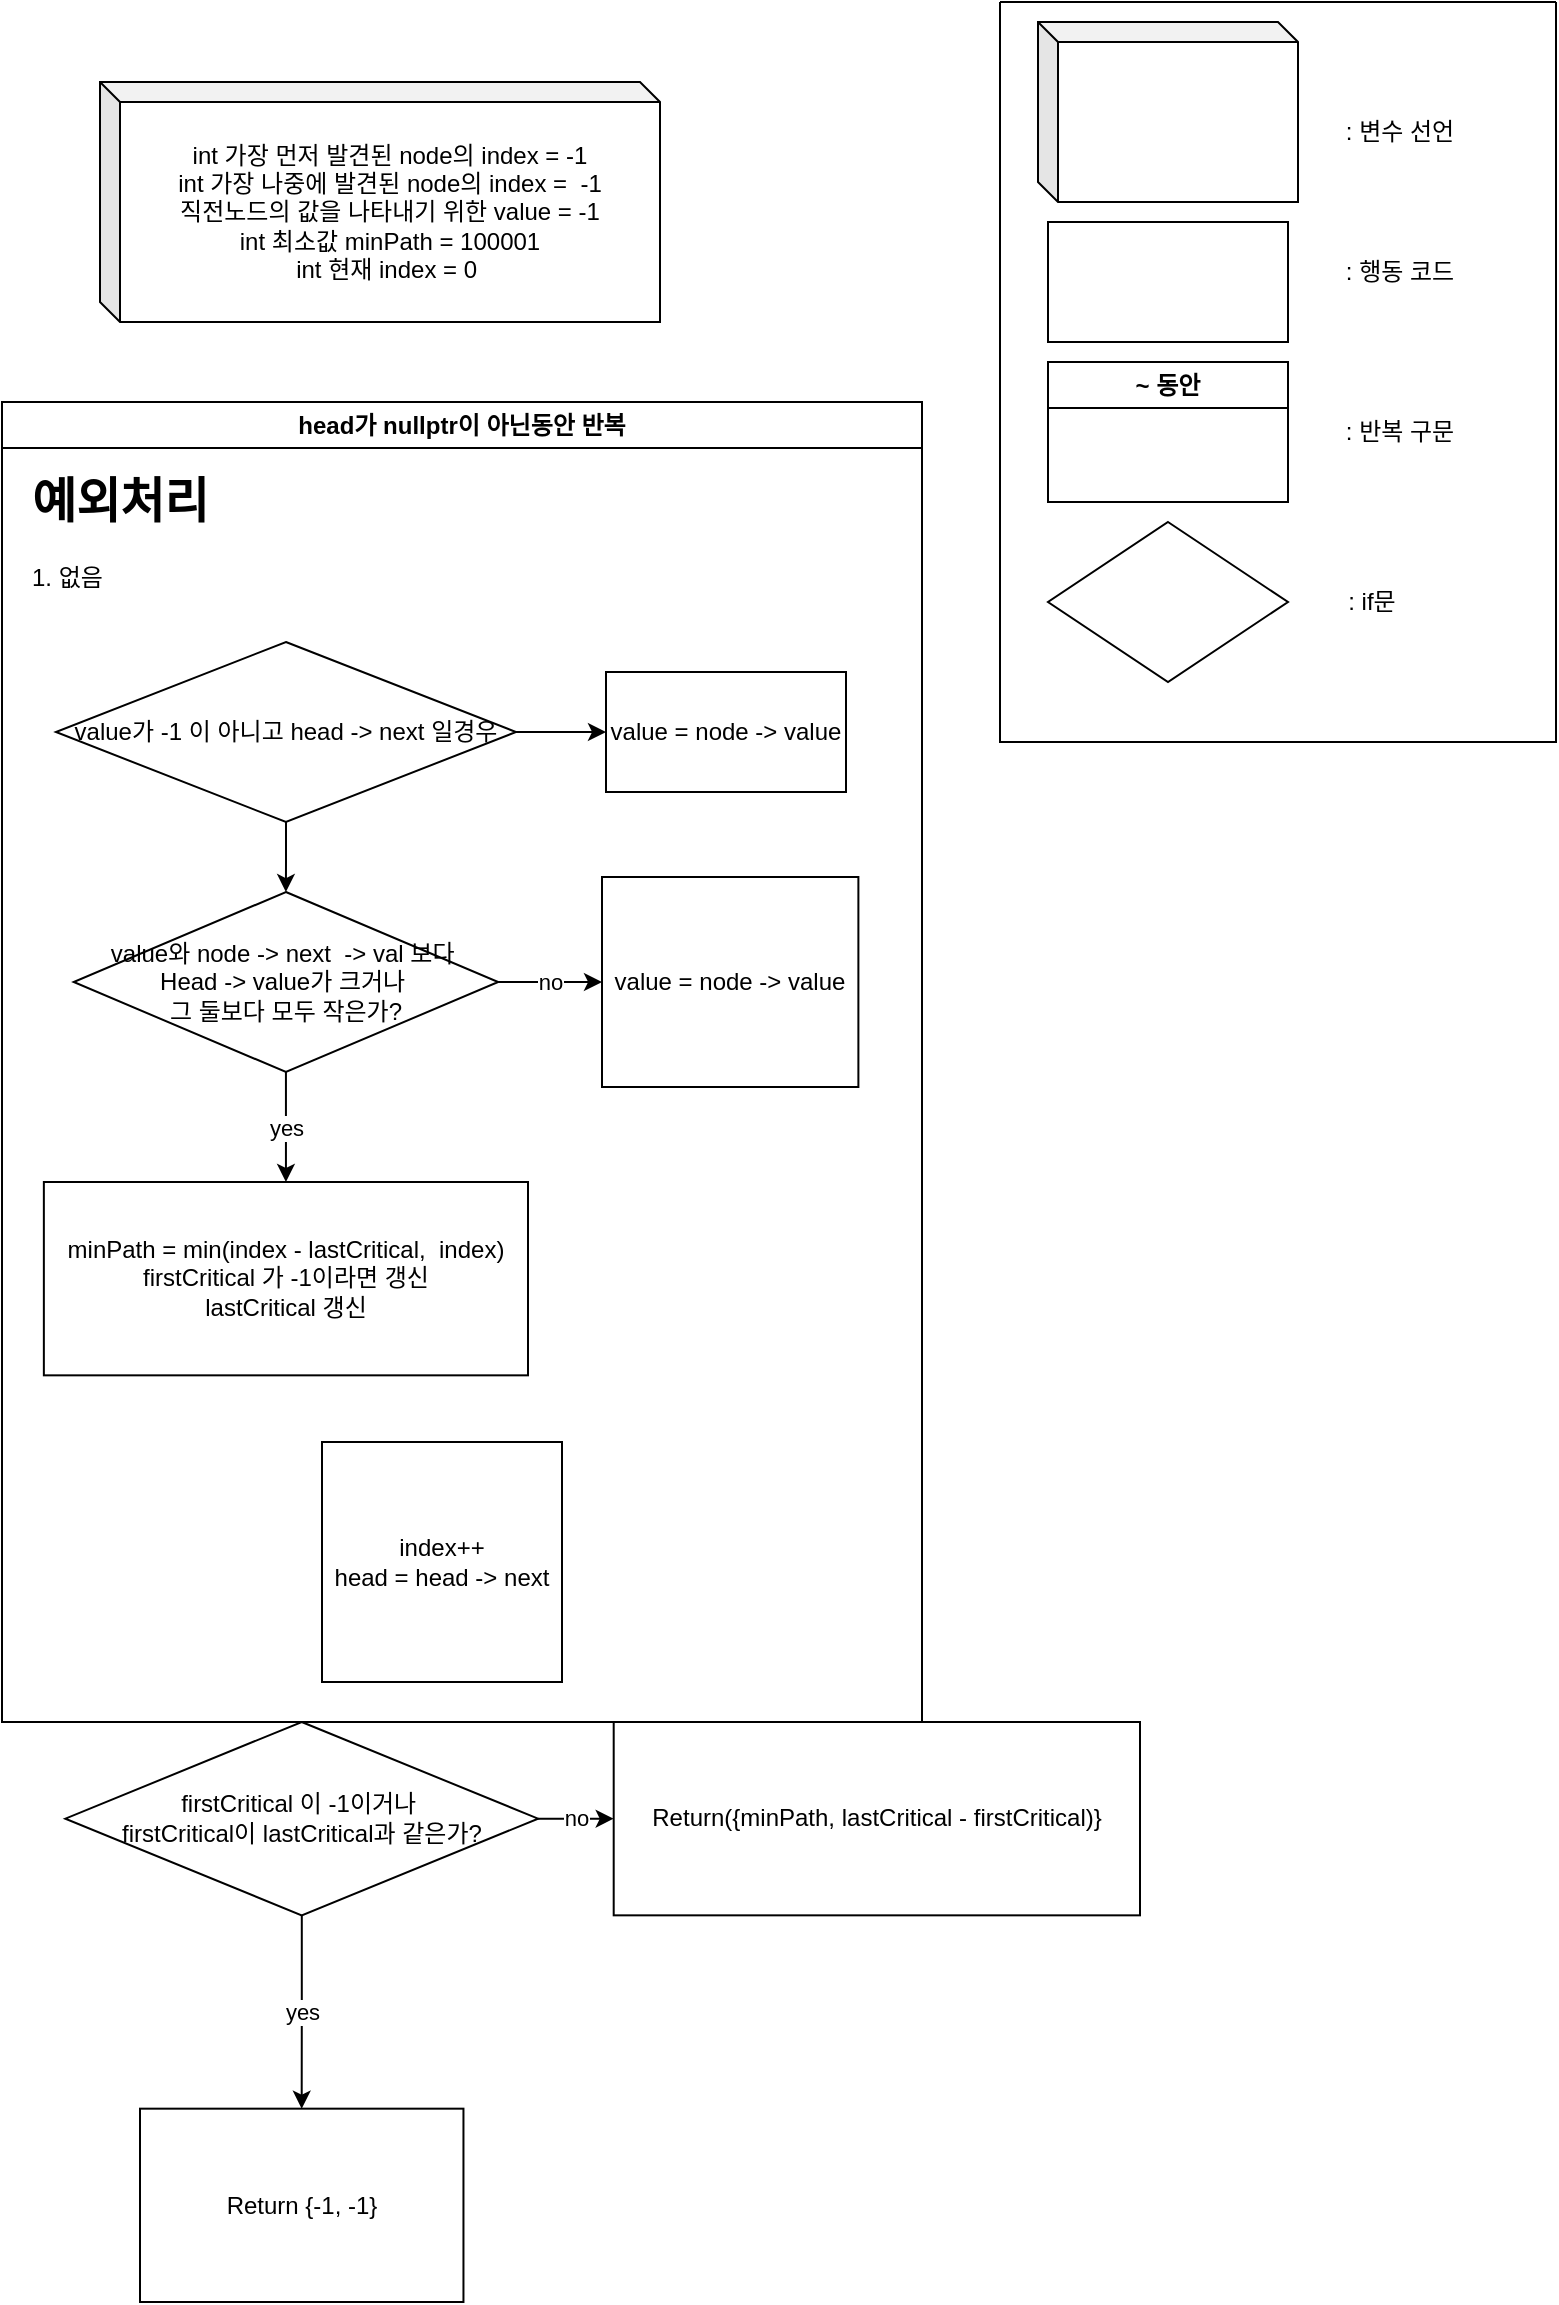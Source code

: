 <mxfile version="22.1.16" type="device">
  <diagram name="페이지-1" id="gMVFmzeLt1JNr3CZEQuN">
    <mxGraphModel dx="1124" dy="679" grid="1" gridSize="10" guides="1" tooltips="1" connect="1" arrows="1" fold="1" page="1" pageScale="1" pageWidth="827" pageHeight="1169" math="0" shadow="0">
      <root>
        <mxCell id="0" />
        <mxCell id="1" parent="0" />
        <mxCell id="9pRXUttTpRDvOd-fpQAW-1" value="" style="swimlane;startSize=0;" vertex="1" parent="1">
          <mxGeometry x="540" y="10" width="278" height="370" as="geometry" />
        </mxCell>
        <mxCell id="9pRXUttTpRDvOd-fpQAW-2" value=": 변수 선언" style="text;html=1;align=center;verticalAlign=middle;whiteSpace=wrap;rounded=0;" vertex="1" parent="9pRXUttTpRDvOd-fpQAW-1">
          <mxGeometry x="170" y="50" width="60" height="30" as="geometry" />
        </mxCell>
        <mxCell id="9pRXUttTpRDvOd-fpQAW-3" value="" style="rounded=0;whiteSpace=wrap;html=1;" vertex="1" parent="9pRXUttTpRDvOd-fpQAW-1">
          <mxGeometry x="24" y="110" width="120" height="60" as="geometry" />
        </mxCell>
        <mxCell id="9pRXUttTpRDvOd-fpQAW-4" value=": 행동 코드" style="text;html=1;align=center;verticalAlign=middle;whiteSpace=wrap;rounded=0;" vertex="1" parent="9pRXUttTpRDvOd-fpQAW-1">
          <mxGeometry x="170" y="120" width="60" height="30" as="geometry" />
        </mxCell>
        <mxCell id="9pRXUttTpRDvOd-fpQAW-5" value="~ 동안" style="swimlane;whiteSpace=wrap;html=1;" vertex="1" parent="9pRXUttTpRDvOd-fpQAW-1">
          <mxGeometry x="24" y="180" width="120" height="70" as="geometry" />
        </mxCell>
        <mxCell id="9pRXUttTpRDvOd-fpQAW-6" value=": 반복 구문" style="text;html=1;align=center;verticalAlign=middle;whiteSpace=wrap;rounded=0;" vertex="1" parent="9pRXUttTpRDvOd-fpQAW-1">
          <mxGeometry x="170" y="200" width="60" height="30" as="geometry" />
        </mxCell>
        <mxCell id="9pRXUttTpRDvOd-fpQAW-7" value="" style="rhombus;whiteSpace=wrap;html=1;" vertex="1" parent="9pRXUttTpRDvOd-fpQAW-1">
          <mxGeometry x="24" y="260" width="120" height="80" as="geometry" />
        </mxCell>
        <mxCell id="9pRXUttTpRDvOd-fpQAW-8" value=": if문" style="text;html=1;align=center;verticalAlign=middle;whiteSpace=wrap;rounded=0;" vertex="1" parent="9pRXUttTpRDvOd-fpQAW-1">
          <mxGeometry x="156" y="285" width="60" height="30" as="geometry" />
        </mxCell>
        <mxCell id="9pRXUttTpRDvOd-fpQAW-9" value="" style="shape=cube;whiteSpace=wrap;html=1;boundedLbl=1;backgroundOutline=1;darkOpacity=0.05;darkOpacity2=0.1;size=10;" vertex="1" parent="9pRXUttTpRDvOd-fpQAW-1">
          <mxGeometry x="19" y="10" width="130" height="90" as="geometry" />
        </mxCell>
        <mxCell id="9pRXUttTpRDvOd-fpQAW-10" value="head가 nullptr이 아닌동안 반복" style="swimlane;whiteSpace=wrap;html=1;" vertex="1" parent="1">
          <mxGeometry x="41" y="210" width="460" height="660" as="geometry" />
        </mxCell>
        <mxCell id="9pRXUttTpRDvOd-fpQAW-11" value="&lt;h1&gt;예외처리&lt;/h1&gt;&lt;p&gt;1. 없음&lt;/p&gt;" style="text;html=1;strokeColor=none;fillColor=none;spacing=5;spacingTop=-20;whiteSpace=wrap;overflow=hidden;rounded=0;" vertex="1" parent="9pRXUttTpRDvOd-fpQAW-10">
          <mxGeometry x="10" y="30" width="386" height="120" as="geometry" />
        </mxCell>
        <mxCell id="9pRXUttTpRDvOd-fpQAW-19" value="" style="edgeStyle=orthogonalEdgeStyle;rounded=0;orthogonalLoop=1;jettySize=auto;html=1;" edge="1" parent="9pRXUttTpRDvOd-fpQAW-10" source="9pRXUttTpRDvOd-fpQAW-16" target="9pRXUttTpRDvOd-fpQAW-18">
          <mxGeometry relative="1" as="geometry" />
        </mxCell>
        <mxCell id="9pRXUttTpRDvOd-fpQAW-16" value="value가 -1 이 아니고 head -&amp;gt; next 일경우" style="rounded=0;whiteSpace=wrap;html=1;shape=rhombus;perimeter=rhombusPerimeter;" vertex="1" parent="9pRXUttTpRDvOd-fpQAW-10">
          <mxGeometry x="26.97" y="120" width="230" height="90" as="geometry" />
        </mxCell>
        <mxCell id="9pRXUttTpRDvOd-fpQAW-18" value="value = node -&amp;gt; value" style="rounded=0;whiteSpace=wrap;html=1;" vertex="1" parent="9pRXUttTpRDvOd-fpQAW-10">
          <mxGeometry x="302" y="135" width="120" height="60" as="geometry" />
        </mxCell>
        <mxCell id="9pRXUttTpRDvOd-fpQAW-21" value="" style="group" vertex="1" connectable="0" parent="9pRXUttTpRDvOd-fpQAW-10">
          <mxGeometry x="60" y="240" width="400" height="290" as="geometry" />
        </mxCell>
        <mxCell id="9pRXUttTpRDvOd-fpQAW-22" value="value와 node -&amp;gt; next&amp;nbsp; -&amp;gt; val 보다&amp;nbsp;&lt;br&gt;Head -&amp;gt; value가 크거나&amp;nbsp;&lt;br&gt;그 둘보다 모두 작은가?" style="rhombus;whiteSpace=wrap;html=1;" vertex="1" parent="9pRXUttTpRDvOd-fpQAW-21">
          <mxGeometry x="-24.16" y="5" width="212.26" height="90" as="geometry" />
        </mxCell>
        <mxCell id="9pRXUttTpRDvOd-fpQAW-23" value="minPath = min(index - lastCritical,&amp;nbsp; index)&lt;br&gt;firstCritical 가 -1이라면 갱신&lt;br&gt;lastCritical 갱신" style="whiteSpace=wrap;html=1;rounded=0;" vertex="1" parent="9pRXUttTpRDvOd-fpQAW-21">
          <mxGeometry x="-39.07" y="150" width="242.07" height="96.67" as="geometry" />
        </mxCell>
        <mxCell id="9pRXUttTpRDvOd-fpQAW-24" value="yes" style="edgeStyle=orthogonalEdgeStyle;rounded=0;orthogonalLoop=1;jettySize=auto;html=1;" edge="1" parent="9pRXUttTpRDvOd-fpQAW-21" source="9pRXUttTpRDvOd-fpQAW-22" target="9pRXUttTpRDvOd-fpQAW-23">
          <mxGeometry relative="1" as="geometry" />
        </mxCell>
        <mxCell id="9pRXUttTpRDvOd-fpQAW-25" value="value = node -&amp;gt; value" style="whiteSpace=wrap;html=1;rounded=0;" vertex="1" parent="9pRXUttTpRDvOd-fpQAW-21">
          <mxGeometry x="240.002" y="-2.5" width="128.19" height="105" as="geometry" />
        </mxCell>
        <mxCell id="9pRXUttTpRDvOd-fpQAW-26" value="no" style="edgeStyle=orthogonalEdgeStyle;rounded=0;orthogonalLoop=1;jettySize=auto;html=1;" edge="1" parent="9pRXUttTpRDvOd-fpQAW-21" source="9pRXUttTpRDvOd-fpQAW-22" target="9pRXUttTpRDvOd-fpQAW-25">
          <mxGeometry relative="1" as="geometry" />
        </mxCell>
        <mxCell id="9pRXUttTpRDvOd-fpQAW-27" style="edgeStyle=orthogonalEdgeStyle;rounded=0;orthogonalLoop=1;jettySize=auto;html=1;" edge="1" parent="9pRXUttTpRDvOd-fpQAW-10" source="9pRXUttTpRDvOd-fpQAW-16" target="9pRXUttTpRDvOd-fpQAW-22">
          <mxGeometry relative="1" as="geometry" />
        </mxCell>
        <mxCell id="9pRXUttTpRDvOd-fpQAW-28" value="index++&lt;br&gt;head = head -&amp;gt; next" style="rounded=0;whiteSpace=wrap;html=1;" vertex="1" parent="9pRXUttTpRDvOd-fpQAW-10">
          <mxGeometry x="160" y="520" width="120" height="120" as="geometry" />
        </mxCell>
        <mxCell id="9pRXUttTpRDvOd-fpQAW-13" value="int 가장 먼저 발견된 node의 index = -1&lt;br&gt;int 가장 나중에 발견된 node의 index =&amp;nbsp; -1&lt;br&gt;직전노드의 값을 나타내기 위한 value = -1&lt;br&gt;int 최소값 minPath = 100001&lt;br&gt;int 현재 index = 0&amp;nbsp;" style="shape=cube;whiteSpace=wrap;html=1;boundedLbl=1;backgroundOutline=1;darkOpacity=0.05;darkOpacity2=0.1;size=10;" vertex="1" parent="1">
          <mxGeometry x="90" y="50" width="280" height="120" as="geometry" />
        </mxCell>
        <mxCell id="9pRXUttTpRDvOd-fpQAW-29" value="" style="group" vertex="1" connectable="0" parent="1">
          <mxGeometry x="110" y="870" width="500" height="290" as="geometry" />
        </mxCell>
        <mxCell id="9pRXUttTpRDvOd-fpQAW-30" value="firstCritical 이 -1이거나&amp;nbsp;&lt;br&gt;firstCritical이 lastCritical과 같은가?" style="rhombus;whiteSpace=wrap;html=1;" vertex="1" parent="9pRXUttTpRDvOd-fpQAW-29">
          <mxGeometry x="-37.322" width="236.373" height="96.667" as="geometry" />
        </mxCell>
        <mxCell id="9pRXUttTpRDvOd-fpQAW-31" value="Return {-1, -1}" style="whiteSpace=wrap;html=1;rounded=0;" vertex="1" parent="9pRXUttTpRDvOd-fpQAW-29">
          <mxGeometry y="193.333" width="161.729" height="96.667" as="geometry" />
        </mxCell>
        <mxCell id="9pRXUttTpRDvOd-fpQAW-32" value="yes" style="edgeStyle=orthogonalEdgeStyle;rounded=0;orthogonalLoop=1;jettySize=auto;html=1;" edge="1" parent="9pRXUttTpRDvOd-fpQAW-29" source="9pRXUttTpRDvOd-fpQAW-30" target="9pRXUttTpRDvOd-fpQAW-31">
          <mxGeometry relative="1" as="geometry" />
        </mxCell>
        <mxCell id="9pRXUttTpRDvOd-fpQAW-33" value="Return({minPath, lastCritical - firstCritical)}" style="whiteSpace=wrap;html=1;rounded=0;" vertex="1" parent="9pRXUttTpRDvOd-fpQAW-29">
          <mxGeometry x="236.85" width="263.15" height="96.67" as="geometry" />
        </mxCell>
        <mxCell id="9pRXUttTpRDvOd-fpQAW-34" value="no" style="edgeStyle=orthogonalEdgeStyle;rounded=0;orthogonalLoop=1;jettySize=auto;html=1;" edge="1" parent="9pRXUttTpRDvOd-fpQAW-29" source="9pRXUttTpRDvOd-fpQAW-30" target="9pRXUttTpRDvOd-fpQAW-33">
          <mxGeometry relative="1" as="geometry" />
        </mxCell>
      </root>
    </mxGraphModel>
  </diagram>
</mxfile>
